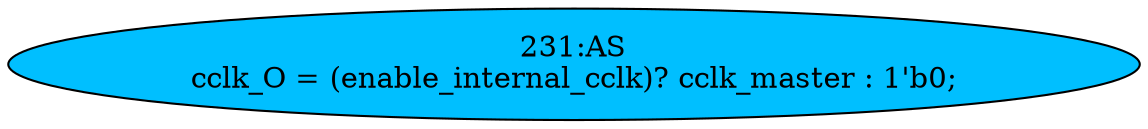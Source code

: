 strict digraph "" {
	node [label="\N"];
	"231:AS"	 [ast="<pyverilog.vparser.ast.Assign object at 0x7f1e4d7e7110>",
		def_var="['cclk_O']",
		fillcolor=deepskyblue,
		label="231:AS
cclk_O = (enable_internal_cclk)? cclk_master : 1'b0;",
		statements="[]",
		style=filled,
		typ=Assign,
		use_var="['enable_internal_cclk', 'cclk_master']"];
}
